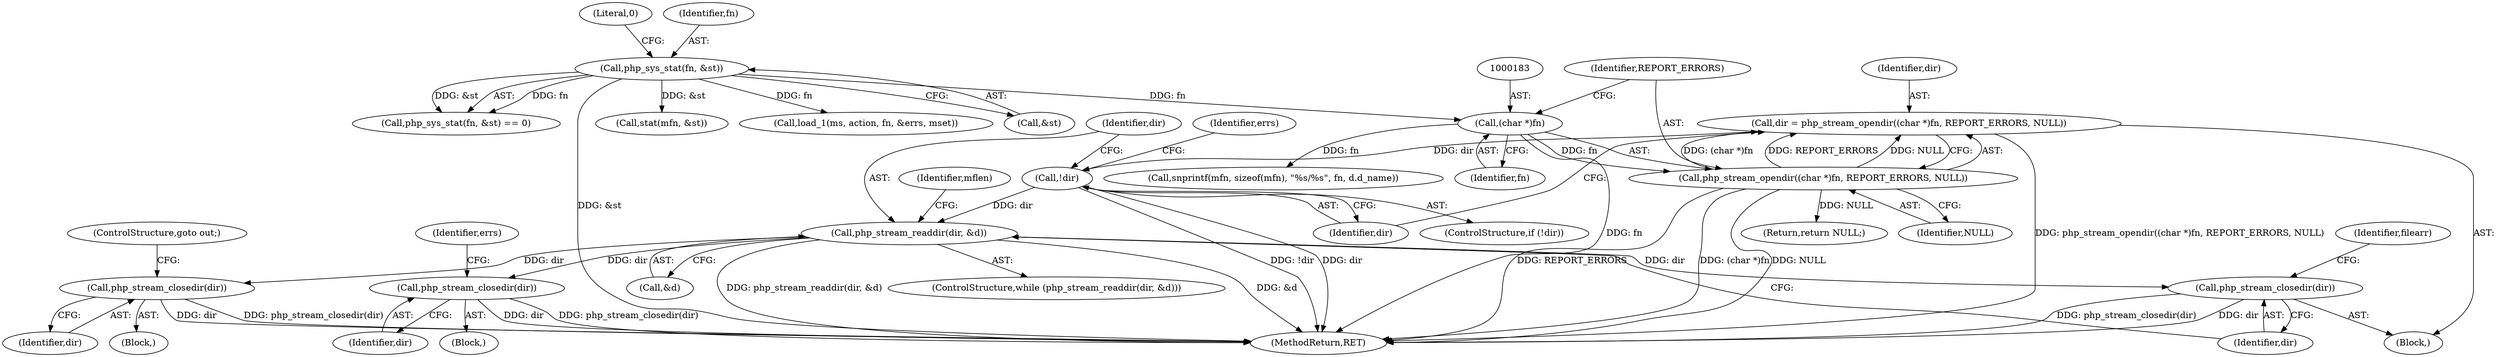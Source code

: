 digraph "0_php_a72cd07f2983dc43a6bb35209dc4687852e53c09@API" {
"1000179" [label="(Call,dir = php_stream_opendir((char *)fn, REPORT_ERRORS, NULL))"];
"1000181" [label="(Call,php_stream_opendir((char *)fn, REPORT_ERRORS, NULL))"];
"1000182" [label="(Call,(char *)fn)"];
"1000167" [label="(Call,php_sys_stat(fn, &st))"];
"1000188" [label="(Call,!dir)"];
"1000195" [label="(Call,php_stream_readdir(dir, &d))"];
"1000228" [label="(Call,php_stream_closedir(dir))"];
"1000271" [label="(Call,php_stream_closedir(dir))"];
"1000296" [label="(Call,php_stream_closedir(dir))"];
"1000296" [label="(Call,php_stream_closedir(dir))"];
"1000331" [label="(Call,load_1(ms, action, fn, &errs, mset))"];
"1000186" [label="(Identifier,NULL)"];
"1000180" [label="(Identifier,dir)"];
"1000230" [label="(ControlStructure,goto out;)"];
"1000507" [label="(Return,return NULL;)"];
"1000181" [label="(Call,php_stream_opendir((char *)fn, REPORT_ERRORS, NULL))"];
"1000184" [label="(Identifier,fn)"];
"1000176" [label="(Block,)"];
"1000169" [label="(Call,&st)"];
"1000166" [label="(Call,php_sys_stat(fn, &st) == 0)"];
"1000194" [label="(ControlStructure,while (php_stream_readdir(dir, &d)))"];
"1000267" [label="(Block,)"];
"1000228" [label="(Call,php_stream_closedir(dir))"];
"1000274" [label="(Identifier,errs)"];
"1000271" [label="(Call,php_stream_closedir(dir))"];
"1000204" [label="(Call,snprintf(mfn, sizeof(mfn), \"%s/%s\", fn, d.d_name))"];
"1000203" [label="(Identifier,mflen)"];
"1000171" [label="(Literal,0)"];
"1000185" [label="(Identifier,REPORT_ERRORS)"];
"1000511" [label="(MethodReturn,RET)"];
"1000229" [label="(Identifier,dir)"];
"1000182" [label="(Call,(char *)fn)"];
"1000197" [label="(Call,&d)"];
"1000189" [label="(Identifier,dir)"];
"1000167" [label="(Call,php_sys_stat(fn, &st))"];
"1000179" [label="(Call,dir = php_stream_opendir((char *)fn, REPORT_ERRORS, NULL))"];
"1000195" [label="(Call,php_stream_readdir(dir, &d))"];
"1000299" [label="(Identifier,filearr)"];
"1000192" [label="(Identifier,errs)"];
"1000272" [label="(Identifier,dir)"];
"1000297" [label="(Identifier,dir)"];
"1000234" [label="(Call,stat(mfn, &st))"];
"1000196" [label="(Identifier,dir)"];
"1000187" [label="(ControlStructure,if (!dir))"];
"1000168" [label="(Identifier,fn)"];
"1000188" [label="(Call,!dir)"];
"1000214" [label="(Block,)"];
"1000179" -> "1000176"  [label="AST: "];
"1000179" -> "1000181"  [label="CFG: "];
"1000180" -> "1000179"  [label="AST: "];
"1000181" -> "1000179"  [label="AST: "];
"1000189" -> "1000179"  [label="CFG: "];
"1000179" -> "1000511"  [label="DDG: php_stream_opendir((char *)fn, REPORT_ERRORS, NULL)"];
"1000181" -> "1000179"  [label="DDG: (char *)fn"];
"1000181" -> "1000179"  [label="DDG: REPORT_ERRORS"];
"1000181" -> "1000179"  [label="DDG: NULL"];
"1000179" -> "1000188"  [label="DDG: dir"];
"1000181" -> "1000186"  [label="CFG: "];
"1000182" -> "1000181"  [label="AST: "];
"1000185" -> "1000181"  [label="AST: "];
"1000186" -> "1000181"  [label="AST: "];
"1000181" -> "1000511"  [label="DDG: REPORT_ERRORS"];
"1000181" -> "1000511"  [label="DDG: (char *)fn"];
"1000181" -> "1000511"  [label="DDG: NULL"];
"1000182" -> "1000181"  [label="DDG: fn"];
"1000181" -> "1000507"  [label="DDG: NULL"];
"1000182" -> "1000184"  [label="CFG: "];
"1000183" -> "1000182"  [label="AST: "];
"1000184" -> "1000182"  [label="AST: "];
"1000185" -> "1000182"  [label="CFG: "];
"1000182" -> "1000511"  [label="DDG: fn"];
"1000167" -> "1000182"  [label="DDG: fn"];
"1000182" -> "1000204"  [label="DDG: fn"];
"1000167" -> "1000166"  [label="AST: "];
"1000167" -> "1000169"  [label="CFG: "];
"1000168" -> "1000167"  [label="AST: "];
"1000169" -> "1000167"  [label="AST: "];
"1000171" -> "1000167"  [label="CFG: "];
"1000167" -> "1000511"  [label="DDG: &st"];
"1000167" -> "1000166"  [label="DDG: fn"];
"1000167" -> "1000166"  [label="DDG: &st"];
"1000167" -> "1000234"  [label="DDG: &st"];
"1000167" -> "1000331"  [label="DDG: fn"];
"1000188" -> "1000187"  [label="AST: "];
"1000188" -> "1000189"  [label="CFG: "];
"1000189" -> "1000188"  [label="AST: "];
"1000192" -> "1000188"  [label="CFG: "];
"1000196" -> "1000188"  [label="CFG: "];
"1000188" -> "1000511"  [label="DDG: !dir"];
"1000188" -> "1000511"  [label="DDG: dir"];
"1000188" -> "1000195"  [label="DDG: dir"];
"1000195" -> "1000194"  [label="AST: "];
"1000195" -> "1000197"  [label="CFG: "];
"1000196" -> "1000195"  [label="AST: "];
"1000197" -> "1000195"  [label="AST: "];
"1000203" -> "1000195"  [label="CFG: "];
"1000297" -> "1000195"  [label="CFG: "];
"1000195" -> "1000511"  [label="DDG: php_stream_readdir(dir, &d)"];
"1000195" -> "1000511"  [label="DDG: &d"];
"1000195" -> "1000228"  [label="DDG: dir"];
"1000195" -> "1000271"  [label="DDG: dir"];
"1000195" -> "1000296"  [label="DDG: dir"];
"1000228" -> "1000214"  [label="AST: "];
"1000228" -> "1000229"  [label="CFG: "];
"1000229" -> "1000228"  [label="AST: "];
"1000230" -> "1000228"  [label="CFG: "];
"1000228" -> "1000511"  [label="DDG: php_stream_closedir(dir)"];
"1000228" -> "1000511"  [label="DDG: dir"];
"1000271" -> "1000267"  [label="AST: "];
"1000271" -> "1000272"  [label="CFG: "];
"1000272" -> "1000271"  [label="AST: "];
"1000274" -> "1000271"  [label="CFG: "];
"1000271" -> "1000511"  [label="DDG: dir"];
"1000271" -> "1000511"  [label="DDG: php_stream_closedir(dir)"];
"1000296" -> "1000176"  [label="AST: "];
"1000296" -> "1000297"  [label="CFG: "];
"1000297" -> "1000296"  [label="AST: "];
"1000299" -> "1000296"  [label="CFG: "];
"1000296" -> "1000511"  [label="DDG: php_stream_closedir(dir)"];
"1000296" -> "1000511"  [label="DDG: dir"];
}
